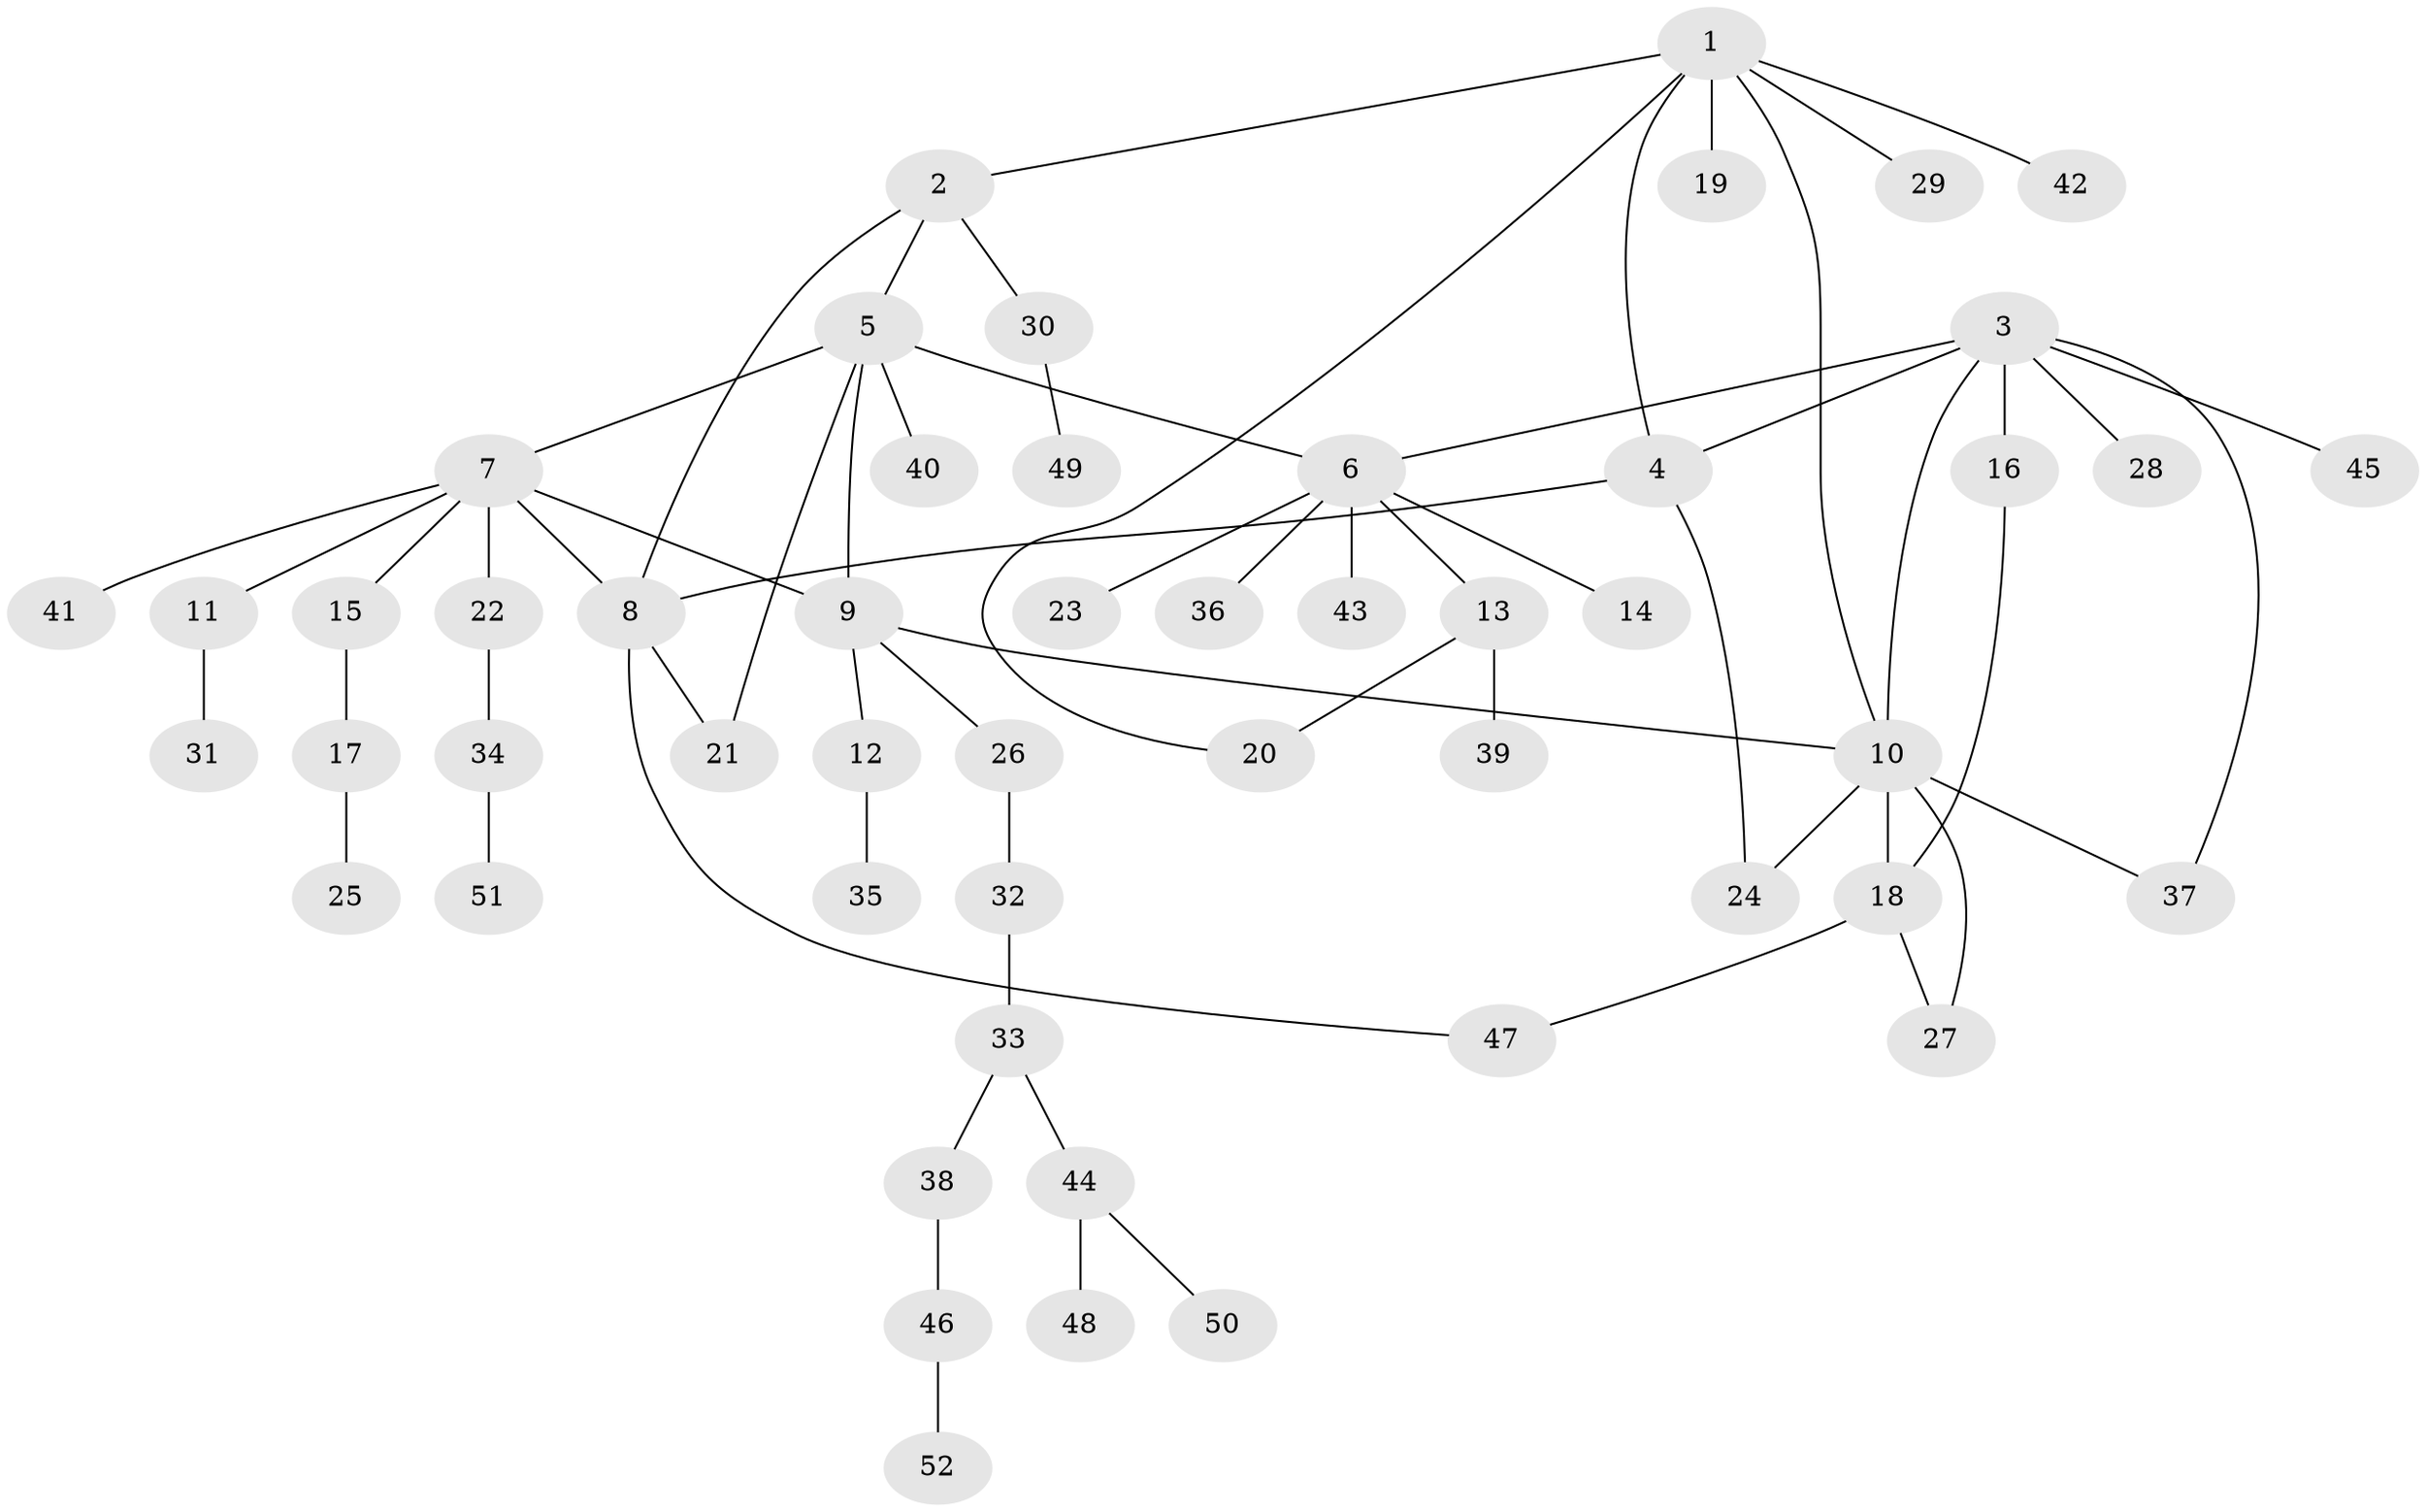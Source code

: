 // coarse degree distribution, {5: 0.13333333333333333, 7: 0.06666666666666667, 4: 0.06666666666666667, 1: 0.4666666666666667, 2: 0.26666666666666666}
// Generated by graph-tools (version 1.1) at 2025/19/03/04/25 18:19:42]
// undirected, 52 vertices, 64 edges
graph export_dot {
graph [start="1"]
  node [color=gray90,style=filled];
  1;
  2;
  3;
  4;
  5;
  6;
  7;
  8;
  9;
  10;
  11;
  12;
  13;
  14;
  15;
  16;
  17;
  18;
  19;
  20;
  21;
  22;
  23;
  24;
  25;
  26;
  27;
  28;
  29;
  30;
  31;
  32;
  33;
  34;
  35;
  36;
  37;
  38;
  39;
  40;
  41;
  42;
  43;
  44;
  45;
  46;
  47;
  48;
  49;
  50;
  51;
  52;
  1 -- 2;
  1 -- 4;
  1 -- 10;
  1 -- 19;
  1 -- 20;
  1 -- 29;
  1 -- 42;
  2 -- 5;
  2 -- 8;
  2 -- 30;
  3 -- 4;
  3 -- 6;
  3 -- 10;
  3 -- 16;
  3 -- 28;
  3 -- 37;
  3 -- 45;
  4 -- 8;
  4 -- 24;
  5 -- 6;
  5 -- 7;
  5 -- 9;
  5 -- 21;
  5 -- 40;
  6 -- 13;
  6 -- 14;
  6 -- 23;
  6 -- 36;
  6 -- 43;
  7 -- 8;
  7 -- 9;
  7 -- 11;
  7 -- 15;
  7 -- 22;
  7 -- 41;
  8 -- 21;
  8 -- 47;
  9 -- 10;
  9 -- 12;
  9 -- 26;
  10 -- 18;
  10 -- 24;
  10 -- 27;
  10 -- 37;
  11 -- 31;
  12 -- 35;
  13 -- 20;
  13 -- 39;
  15 -- 17;
  16 -- 18;
  17 -- 25;
  18 -- 27;
  18 -- 47;
  22 -- 34;
  26 -- 32;
  30 -- 49;
  32 -- 33;
  33 -- 38;
  33 -- 44;
  34 -- 51;
  38 -- 46;
  44 -- 48;
  44 -- 50;
  46 -- 52;
}
